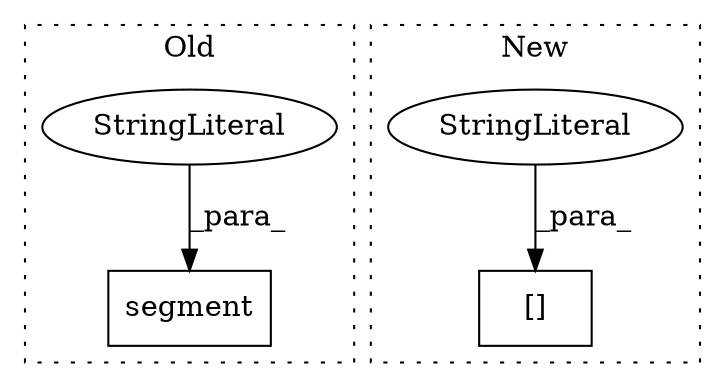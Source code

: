 digraph G {
subgraph cluster0 {
1 [label="segment" a="32" s="3590,3616" l="8,1" shape="box"];
3 [label="StringLiteral" a="45" s="3610" l="6" shape="ellipse"];
label = "Old";
style="dotted";
}
subgraph cluster1 {
2 [label="[]" a="2" s="3422,3456" l="17,1" shape="box"];
4 [label="StringLiteral" a="45" s="3439" l="17" shape="ellipse"];
label = "New";
style="dotted";
}
3 -> 1 [label="_para_"];
4 -> 2 [label="_para_"];
}